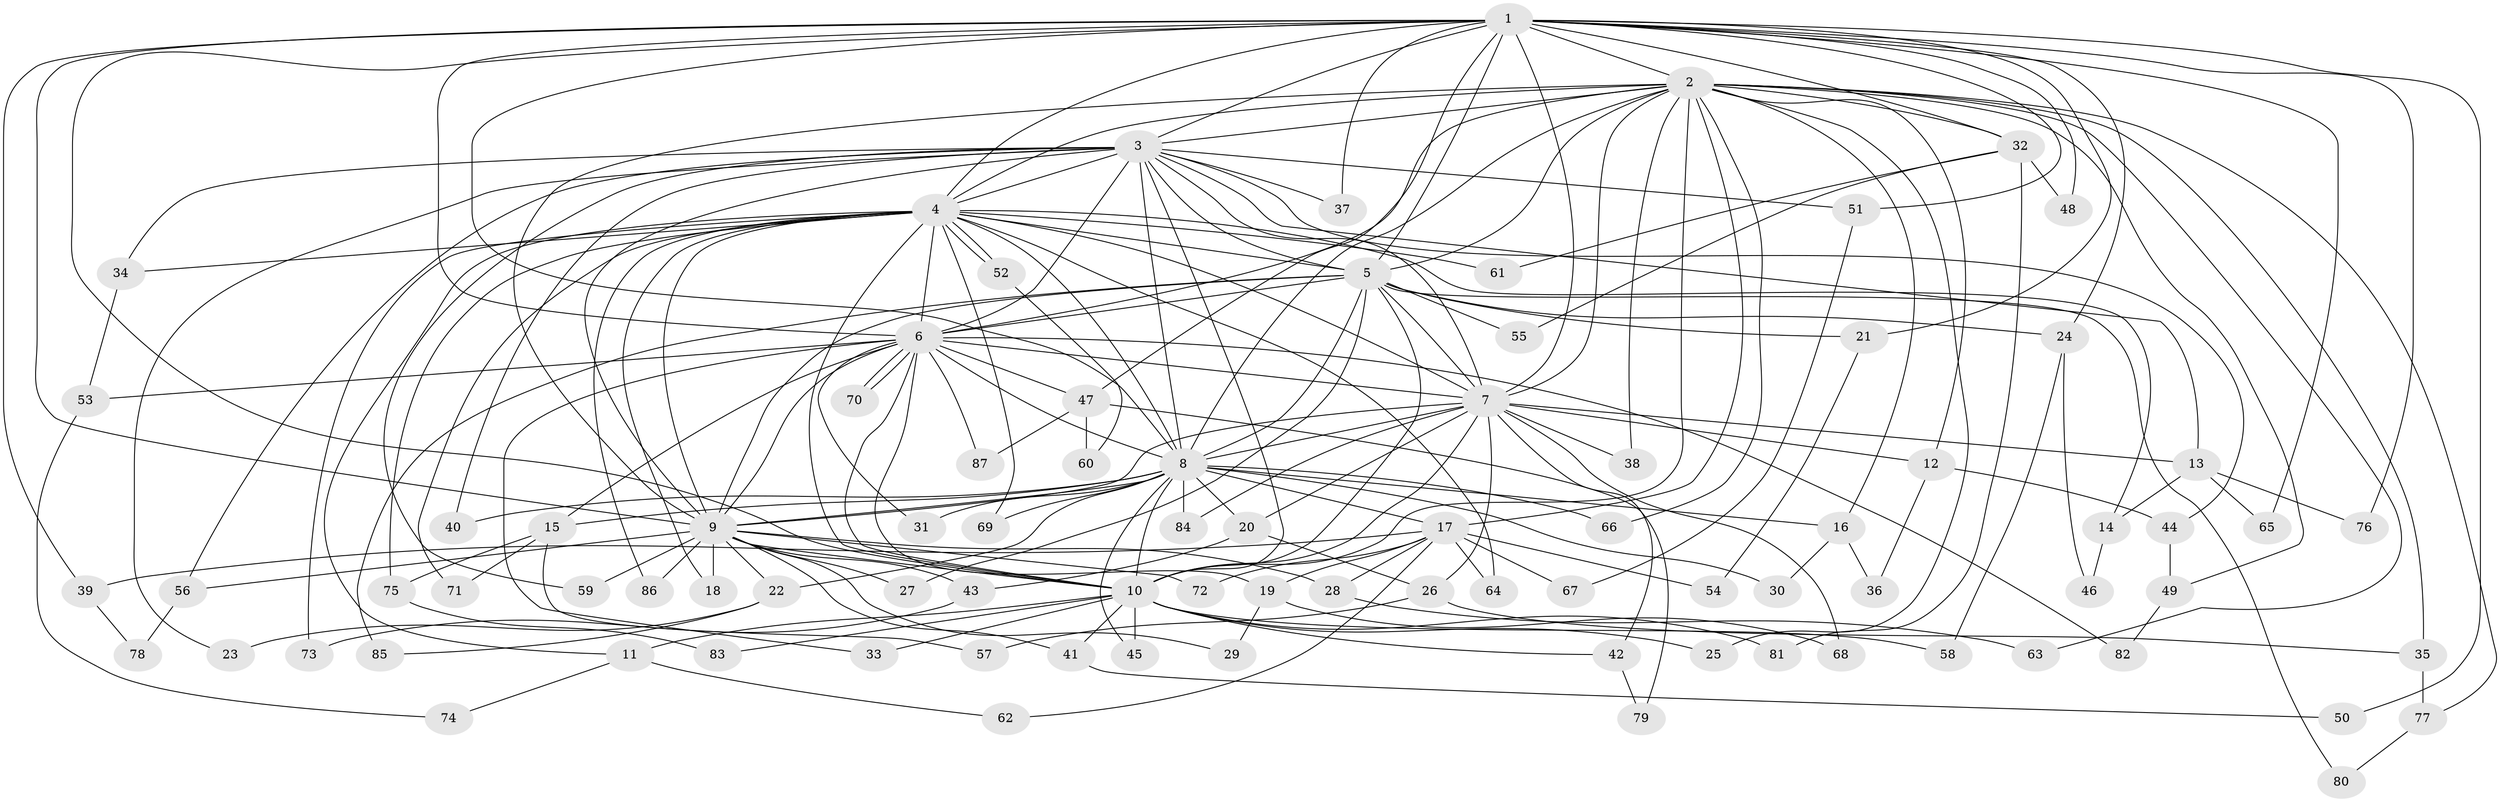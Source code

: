 // Generated by graph-tools (version 1.1) at 2025/49/03/09/25 03:49:38]
// undirected, 87 vertices, 199 edges
graph export_dot {
graph [start="1"]
  node [color=gray90,style=filled];
  1;
  2;
  3;
  4;
  5;
  6;
  7;
  8;
  9;
  10;
  11;
  12;
  13;
  14;
  15;
  16;
  17;
  18;
  19;
  20;
  21;
  22;
  23;
  24;
  25;
  26;
  27;
  28;
  29;
  30;
  31;
  32;
  33;
  34;
  35;
  36;
  37;
  38;
  39;
  40;
  41;
  42;
  43;
  44;
  45;
  46;
  47;
  48;
  49;
  50;
  51;
  52;
  53;
  54;
  55;
  56;
  57;
  58;
  59;
  60;
  61;
  62;
  63;
  64;
  65;
  66;
  67;
  68;
  69;
  70;
  71;
  72;
  73;
  74;
  75;
  76;
  77;
  78;
  79;
  80;
  81;
  82;
  83;
  84;
  85;
  86;
  87;
  1 -- 2;
  1 -- 3;
  1 -- 4;
  1 -- 5;
  1 -- 6;
  1 -- 7;
  1 -- 8;
  1 -- 9;
  1 -- 10;
  1 -- 21;
  1 -- 24;
  1 -- 32;
  1 -- 37;
  1 -- 39;
  1 -- 47;
  1 -- 48;
  1 -- 50;
  1 -- 51;
  1 -- 65;
  1 -- 76;
  2 -- 3;
  2 -- 4;
  2 -- 5;
  2 -- 6;
  2 -- 7;
  2 -- 8;
  2 -- 9;
  2 -- 10;
  2 -- 12;
  2 -- 16;
  2 -- 17;
  2 -- 25;
  2 -- 32;
  2 -- 35;
  2 -- 38;
  2 -- 49;
  2 -- 63;
  2 -- 66;
  2 -- 77;
  3 -- 4;
  3 -- 5;
  3 -- 6;
  3 -- 7;
  3 -- 8;
  3 -- 9;
  3 -- 10;
  3 -- 13;
  3 -- 23;
  3 -- 34;
  3 -- 37;
  3 -- 40;
  3 -- 44;
  3 -- 51;
  3 -- 56;
  3 -- 59;
  4 -- 5;
  4 -- 6;
  4 -- 7;
  4 -- 8;
  4 -- 9;
  4 -- 10;
  4 -- 11;
  4 -- 14;
  4 -- 18;
  4 -- 34;
  4 -- 52;
  4 -- 52;
  4 -- 61;
  4 -- 64;
  4 -- 69;
  4 -- 71;
  4 -- 73;
  4 -- 75;
  4 -- 86;
  5 -- 6;
  5 -- 7;
  5 -- 8;
  5 -- 9;
  5 -- 10;
  5 -- 21;
  5 -- 24;
  5 -- 27;
  5 -- 55;
  5 -- 80;
  5 -- 85;
  6 -- 7;
  6 -- 8;
  6 -- 9;
  6 -- 10;
  6 -- 15;
  6 -- 19;
  6 -- 31;
  6 -- 33;
  6 -- 47;
  6 -- 53;
  6 -- 70;
  6 -- 70;
  6 -- 82;
  6 -- 87;
  7 -- 8;
  7 -- 9;
  7 -- 10;
  7 -- 12;
  7 -- 13;
  7 -- 20;
  7 -- 26;
  7 -- 38;
  7 -- 42;
  7 -- 68;
  7 -- 84;
  8 -- 9;
  8 -- 10;
  8 -- 15;
  8 -- 16;
  8 -- 17;
  8 -- 20;
  8 -- 22;
  8 -- 30;
  8 -- 31;
  8 -- 40;
  8 -- 45;
  8 -- 66;
  8 -- 69;
  8 -- 84;
  9 -- 10;
  9 -- 18;
  9 -- 22;
  9 -- 27;
  9 -- 28;
  9 -- 29;
  9 -- 41;
  9 -- 43;
  9 -- 56;
  9 -- 59;
  9 -- 72;
  9 -- 86;
  10 -- 11;
  10 -- 25;
  10 -- 33;
  10 -- 41;
  10 -- 42;
  10 -- 45;
  10 -- 58;
  10 -- 81;
  10 -- 83;
  11 -- 62;
  11 -- 74;
  12 -- 36;
  12 -- 44;
  13 -- 14;
  13 -- 65;
  13 -- 76;
  14 -- 46;
  15 -- 57;
  15 -- 71;
  15 -- 75;
  16 -- 30;
  16 -- 36;
  17 -- 19;
  17 -- 28;
  17 -- 39;
  17 -- 54;
  17 -- 62;
  17 -- 64;
  17 -- 67;
  17 -- 72;
  19 -- 29;
  19 -- 68;
  20 -- 26;
  20 -- 43;
  21 -- 54;
  22 -- 23;
  22 -- 85;
  24 -- 46;
  24 -- 58;
  26 -- 35;
  26 -- 57;
  28 -- 63;
  32 -- 48;
  32 -- 55;
  32 -- 61;
  32 -- 81;
  34 -- 53;
  35 -- 77;
  39 -- 78;
  41 -- 50;
  42 -- 79;
  43 -- 73;
  44 -- 49;
  47 -- 60;
  47 -- 79;
  47 -- 87;
  49 -- 82;
  51 -- 67;
  52 -- 60;
  53 -- 74;
  56 -- 78;
  75 -- 83;
  77 -- 80;
}
